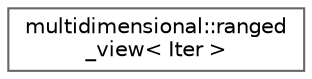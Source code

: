 digraph "Graphical Class Hierarchy"
{
 // INTERACTIVE_SVG=YES
 // LATEX_PDF_SIZE
  bgcolor="transparent";
  edge [fontname=Helvetica,fontsize=10,labelfontname=Helvetica,labelfontsize=10];
  node [fontname=Helvetica,fontsize=10,shape=box,height=0.2,width=0.4];
  rankdir="LR";
  Node0 [id="Node000000",label="multidimensional::ranged\l_view\< Iter \>",height=0.2,width=0.4,color="grey40", fillcolor="white", style="filled",URL="$d6/d71/classmultidimensional_1_1ranged__view.html",tooltip=" "];
}
